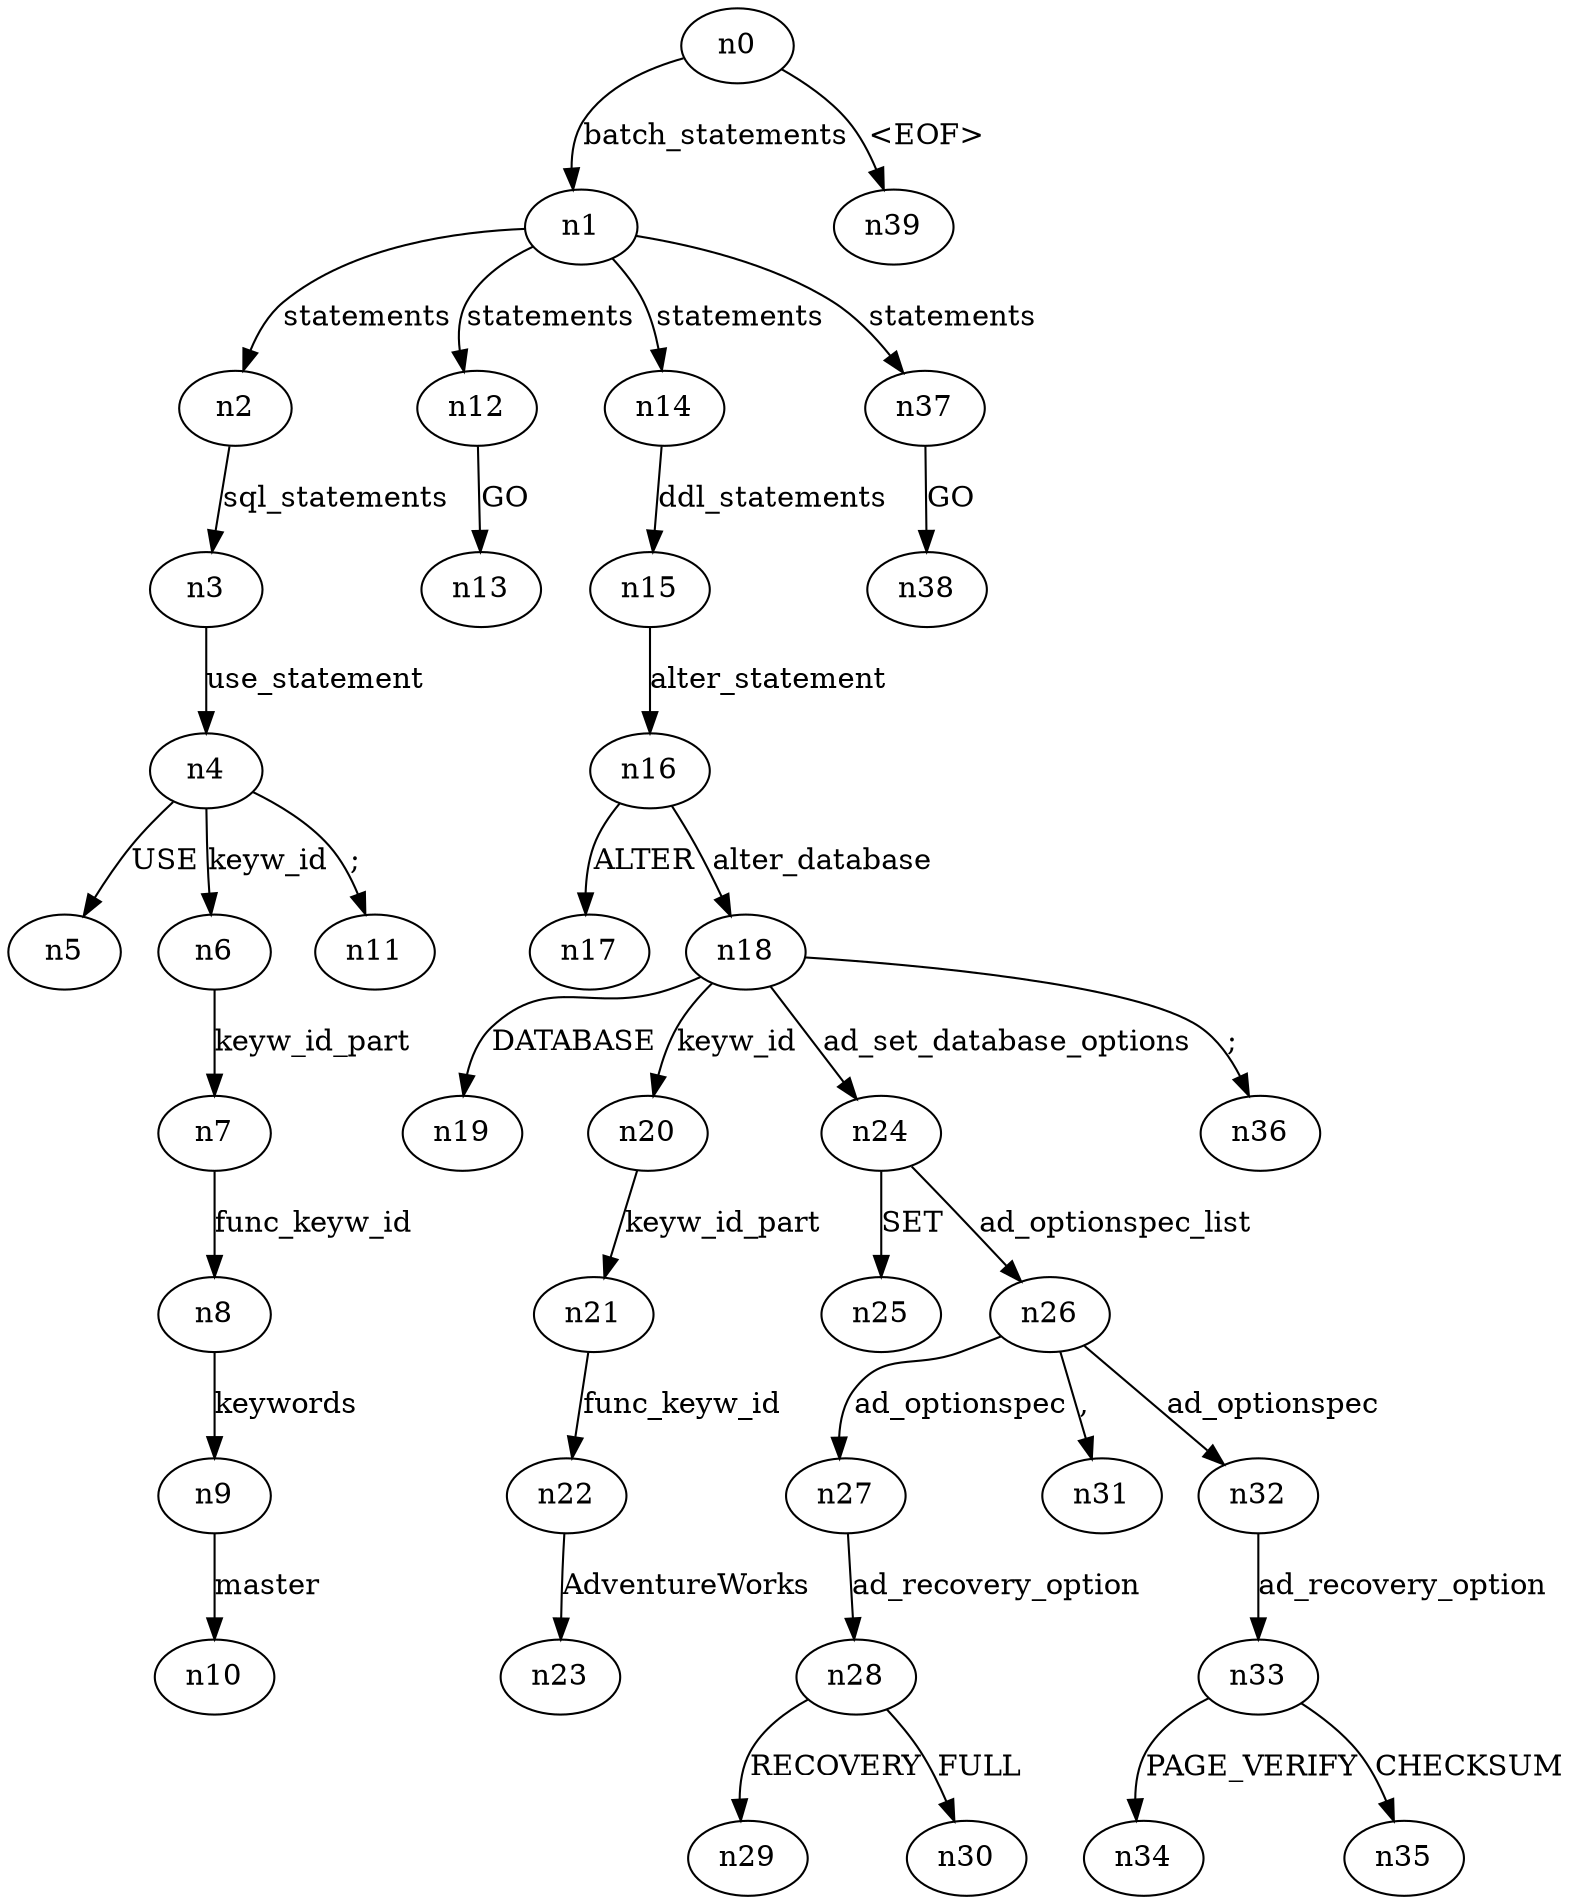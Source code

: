 digraph ParseTree {
  n0 -> n1 [label="batch_statements"];
  n1 -> n2 [label="statements"];
  n2 -> n3 [label="sql_statements"];
  n3 -> n4 [label="use_statement"];
  n4 -> n5 [label="USE"];
  n4 -> n6 [label="keyw_id"];
  n6 -> n7 [label="keyw_id_part"];
  n7 -> n8 [label="func_keyw_id"];
  n8 -> n9 [label="keywords"];
  n9 -> n10 [label="master"];
  n4 -> n11 [label=";"];
  n1 -> n12 [label="statements"];
  n12 -> n13 [label="GO"];
  n1 -> n14 [label="statements"];
  n14 -> n15 [label="ddl_statements"];
  n15 -> n16 [label="alter_statement"];
  n16 -> n17 [label="ALTER"];
  n16 -> n18 [label="alter_database"];
  n18 -> n19 [label="DATABASE"];
  n18 -> n20 [label="keyw_id"];
  n20 -> n21 [label="keyw_id_part"];
  n21 -> n22 [label="func_keyw_id"];
  n22 -> n23 [label="AdventureWorks"];
  n18 -> n24 [label="ad_set_database_options"];
  n24 -> n25 [label="SET"];
  n24 -> n26 [label="ad_optionspec_list"];
  n26 -> n27 [label="ad_optionspec"];
  n27 -> n28 [label="ad_recovery_option"];
  n28 -> n29 [label="RECOVERY"];
  n28 -> n30 [label="FULL"];
  n26 -> n31 [label=","];
  n26 -> n32 [label="ad_optionspec"];
  n32 -> n33 [label="ad_recovery_option"];
  n33 -> n34 [label="PAGE_VERIFY"];
  n33 -> n35 [label="CHECKSUM"];
  n18 -> n36 [label=";"];
  n1 -> n37 [label="statements"];
  n37 -> n38 [label="GO"];
  n0 -> n39 [label="<EOF>"];
}